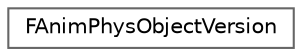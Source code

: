 digraph "Graphical Class Hierarchy"
{
 // INTERACTIVE_SVG=YES
 // LATEX_PDF_SIZE
  bgcolor="transparent";
  edge [fontname=Helvetica,fontsize=10,labelfontname=Helvetica,labelfontsize=10];
  node [fontname=Helvetica,fontsize=10,shape=box,height=0.2,width=0.4];
  rankdir="LR";
  Node0 [id="Node000000",label="FAnimPhysObjectVersion",height=0.2,width=0.4,color="grey40", fillcolor="white", style="filled",URL="$d9/d2a/structFAnimPhysObjectVersion.html",tooltip=" "];
}
